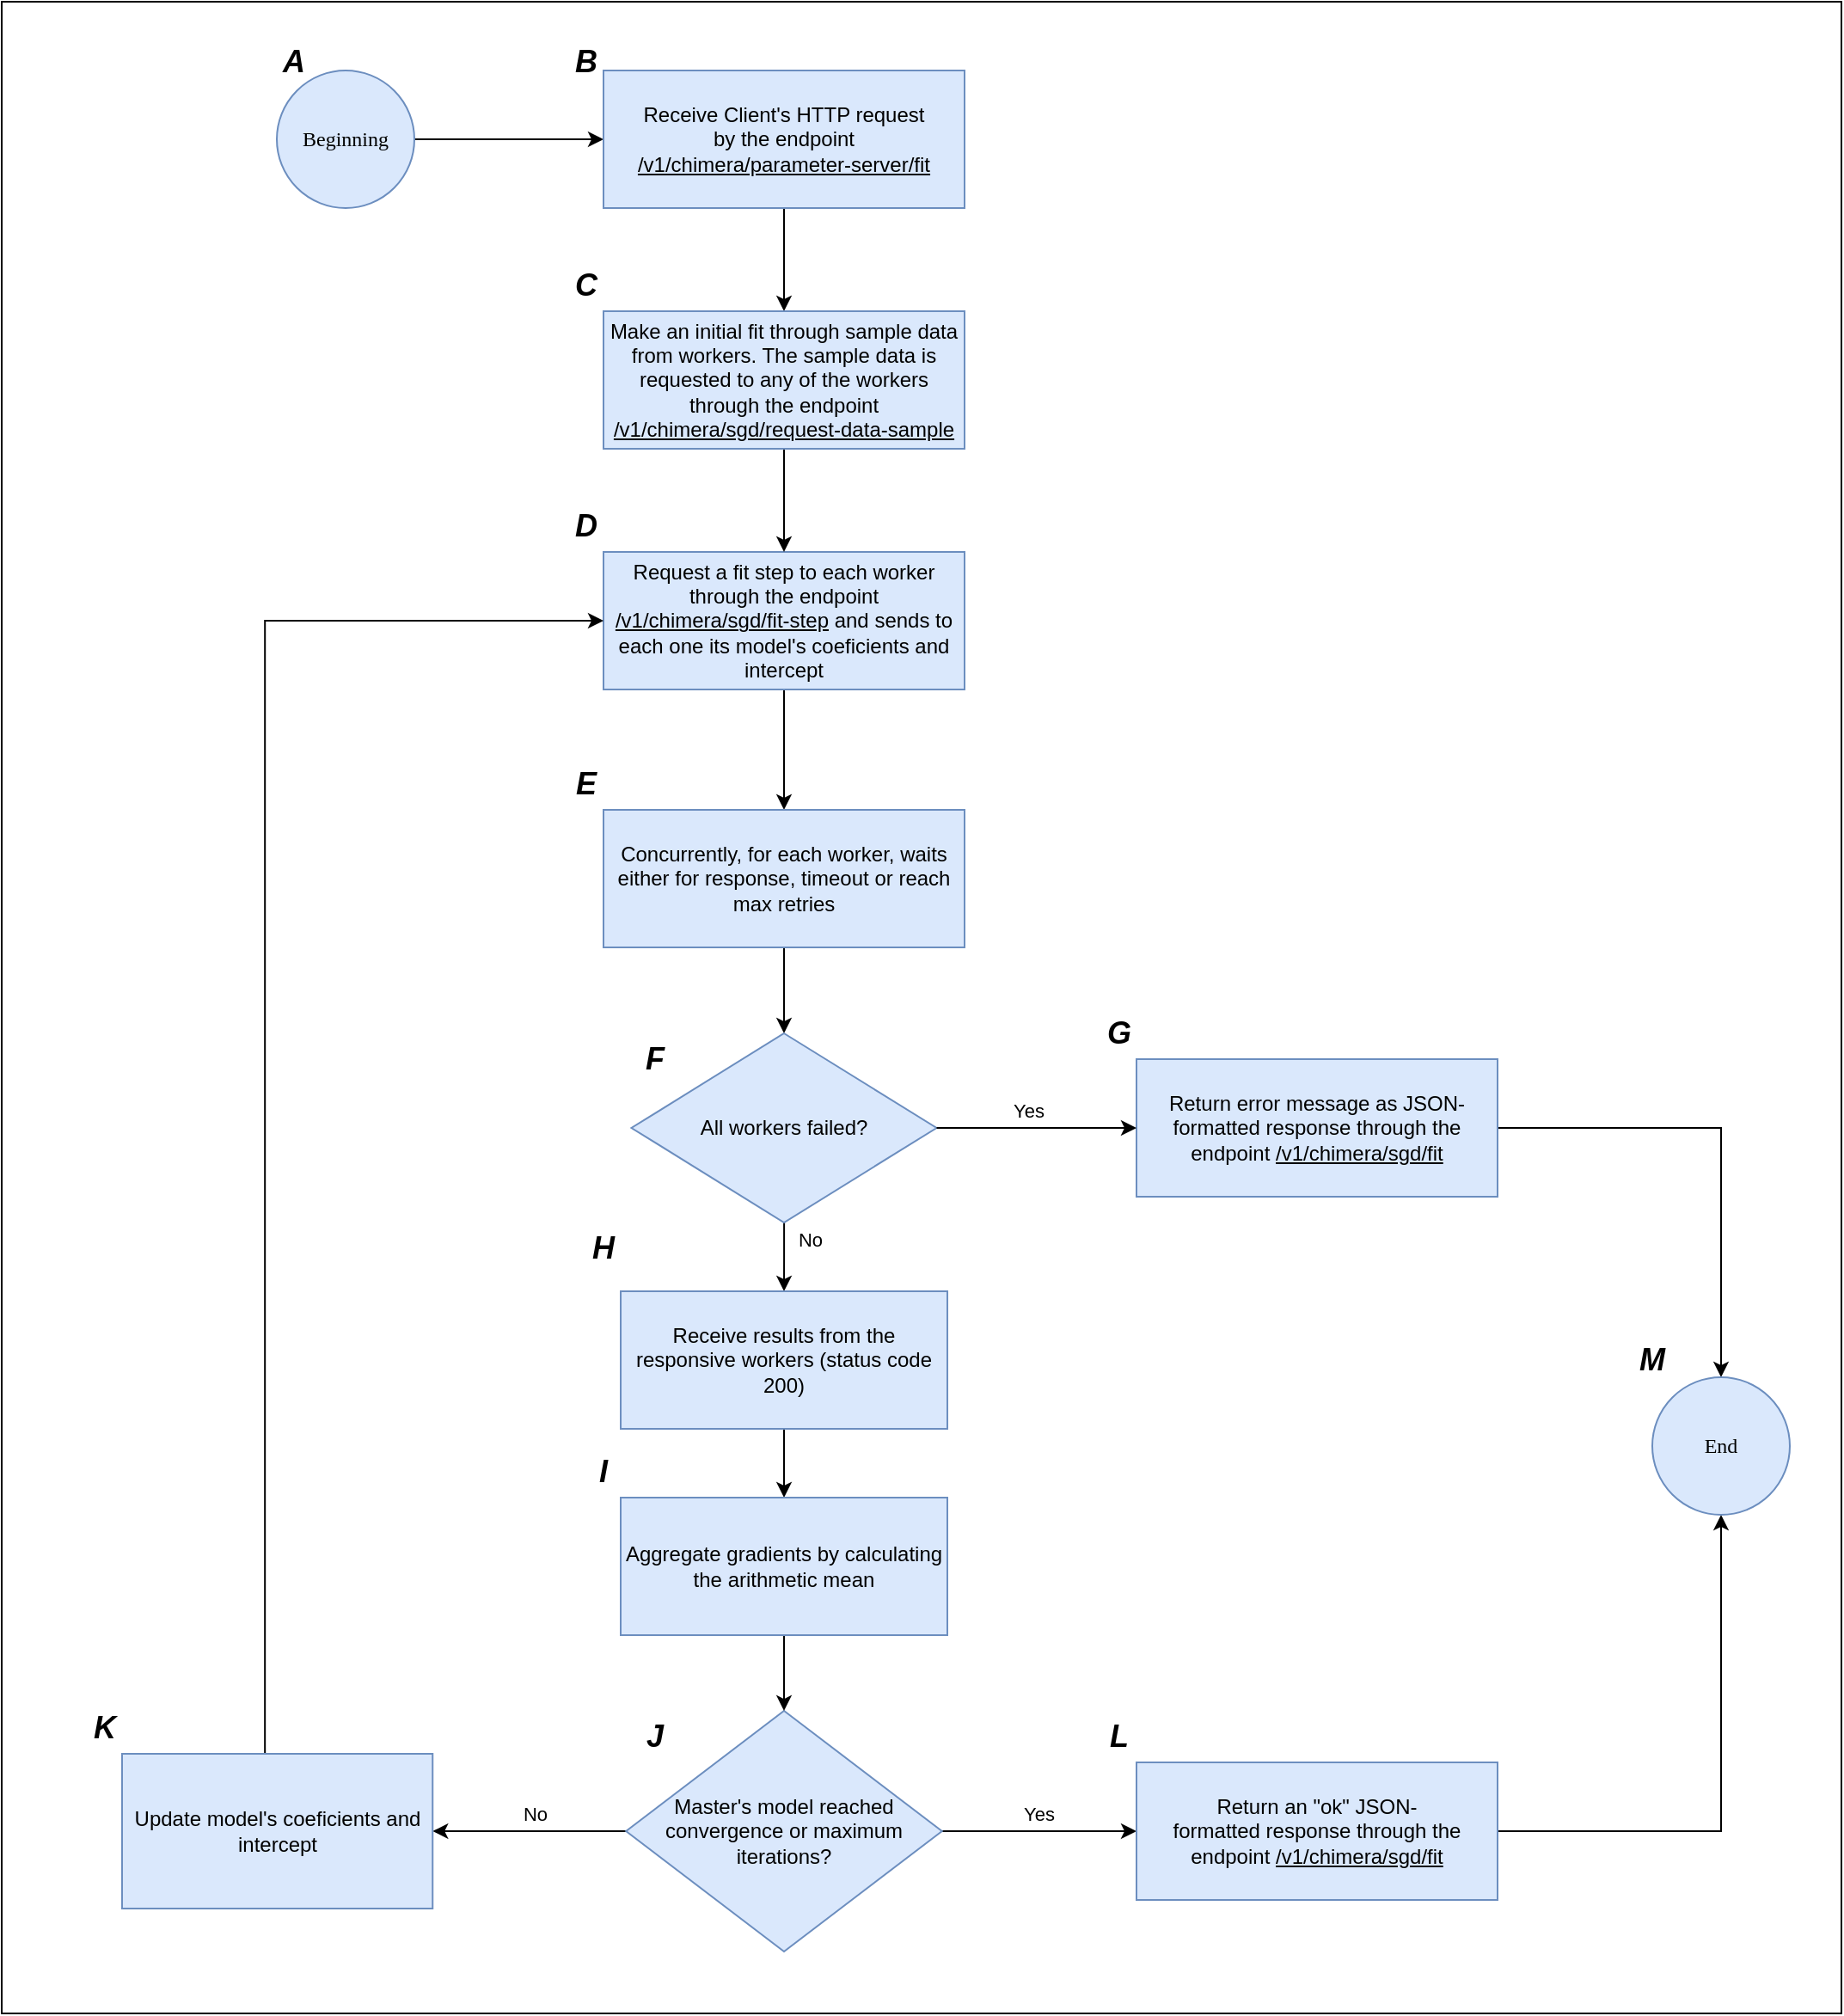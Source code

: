 <mxfile>
    <diagram name="Página-1" id="Yi0tFVA1XR9o1bBozKhX">
        <mxGraphModel dx="971" dy="609" grid="1" gridSize="10" guides="1" tooltips="1" connect="1" arrows="1" fold="1" page="1" pageScale="1" pageWidth="827" pageHeight="1169" math="0" shadow="0">
            <root>
                <mxCell id="0"/>
                <mxCell id="1" parent="0"/>
                <mxCell id="2" value="" style="rounded=0;whiteSpace=wrap;html=1;" parent="1" vertex="1">
                    <mxGeometry x="20" y="60" width="1070" height="1170" as="geometry"/>
                </mxCell>
                <mxCell id="IeyCGgNiQ-ZwHu9C-8gu-5" value="" style="edgeStyle=orthogonalEdgeStyle;rounded=0;orthogonalLoop=1;jettySize=auto;html=1;entryX=0;entryY=0.5;entryDx=0;entryDy=0;" parent="1" source="IeyCGgNiQ-ZwHu9C-8gu-1" target="IeyCGgNiQ-ZwHu9C-8gu-3" edge="1">
                    <mxGeometry relative="1" as="geometry">
                        <Array as="points">
                            <mxPoint x="330" y="140"/>
                            <mxPoint x="330" y="140"/>
                        </Array>
                    </mxGeometry>
                </mxCell>
                <mxCell id="IeyCGgNiQ-ZwHu9C-8gu-1" value="&lt;font face=&quot;Verdana&quot;&gt;Beginning&lt;/font&gt;" style="ellipse;whiteSpace=wrap;html=1;aspect=fixed;fillColor=#dae8fc;strokeColor=#6c8ebf;" parent="1" vertex="1">
                    <mxGeometry x="180" y="100" width="80" height="80" as="geometry"/>
                </mxCell>
                <mxCell id="IeyCGgNiQ-ZwHu9C-8gu-2" value="&lt;font face=&quot;Helvetica&quot; style=&quot;font-size: 18px;&quot;&gt;&lt;i style=&quot;&quot;&gt;&lt;b style=&quot;&quot;&gt;A&lt;/b&gt;&lt;/i&gt;&lt;/font&gt;" style="text;html=1;align=center;verticalAlign=middle;whiteSpace=wrap;rounded=0;" parent="1" vertex="1">
                    <mxGeometry x="160" y="80" width="60" height="30" as="geometry"/>
                </mxCell>
                <mxCell id="IeyCGgNiQ-ZwHu9C-8gu-7" value="" style="edgeStyle=orthogonalEdgeStyle;rounded=0;orthogonalLoop=1;jettySize=auto;html=1;entryX=0.5;entryY=0;entryDx=0;entryDy=0;" parent="1" source="IeyCGgNiQ-ZwHu9C-8gu-3" target="IeyCGgNiQ-ZwHu9C-8gu-9" edge="1">
                    <mxGeometry relative="1" as="geometry">
                        <mxPoint x="475" y="230" as="targetPoint"/>
                    </mxGeometry>
                </mxCell>
                <mxCell id="IeyCGgNiQ-ZwHu9C-8gu-3" value="Receive Client&#39;s HTTP request&lt;div&gt;by the endpoint &lt;u&gt;/v1/chimera/parameter-server/fit&lt;/u&gt;&lt;/div&gt;" style="rounded=0;whiteSpace=wrap;html=1;fillColor=#dae8fc;strokeColor=#6c8ebf;" parent="1" vertex="1">
                    <mxGeometry x="370" y="100" width="210" height="80" as="geometry"/>
                </mxCell>
                <mxCell id="IeyCGgNiQ-ZwHu9C-8gu-4" value="&lt;font face=&quot;Helvetica&quot; style=&quot;font-size: 18px;&quot;&gt;&lt;i style=&quot;&quot;&gt;&lt;b style=&quot;&quot;&gt;B&lt;/b&gt;&lt;/i&gt;&lt;/font&gt;" style="text;html=1;align=center;verticalAlign=middle;whiteSpace=wrap;rounded=0;" parent="1" vertex="1">
                    <mxGeometry x="330" y="80" width="60" height="30" as="geometry"/>
                </mxCell>
                <mxCell id="IeyCGgNiQ-ZwHu9C-8gu-13" value="" style="edgeStyle=orthogonalEdgeStyle;rounded=0;orthogonalLoop=1;jettySize=auto;html=1;entryX=0.5;entryY=0;entryDx=0;entryDy=0;" parent="1" source="IeyCGgNiQ-ZwHu9C-8gu-6" target="IeyCGgNiQ-ZwHu9C-8gu-8" edge="1">
                    <mxGeometry relative="1" as="geometry">
                        <mxPoint x="475" y="560" as="targetPoint"/>
                    </mxGeometry>
                </mxCell>
                <mxCell id="IeyCGgNiQ-ZwHu9C-8gu-6" value="Request a fit step to each worker through the endpoint &lt;u&gt;/v1/chimera/sgd/fit-step&lt;/u&gt;&amp;nbsp;and sends to each one its model&#39;s coeficients and intercept" style="rounded=0;whiteSpace=wrap;html=1;fillColor=#dae8fc;strokeColor=#6c8ebf;" parent="1" vertex="1">
                    <mxGeometry x="370" y="380" width="210" height="80" as="geometry"/>
                </mxCell>
                <mxCell id="IeyCGgNiQ-ZwHu9C-8gu-17" value="" style="edgeStyle=orthogonalEdgeStyle;rounded=0;orthogonalLoop=1;jettySize=auto;html=1;entryX=0.5;entryY=0;entryDx=0;entryDy=0;" parent="1" source="IeyCGgNiQ-ZwHu9C-8gu-8" target="IeyCGgNiQ-ZwHu9C-8gu-31" edge="1">
                    <mxGeometry relative="1" as="geometry">
                        <mxPoint x="475.005" y="680" as="targetPoint"/>
                    </mxGeometry>
                </mxCell>
                <mxCell id="IeyCGgNiQ-ZwHu9C-8gu-8" value="Concurrently, for each worker, waits either for response, timeout or reach max retries" style="rounded=0;whiteSpace=wrap;html=1;fillColor=#dae8fc;strokeColor=#6c8ebf;" parent="1" vertex="1">
                    <mxGeometry x="370" y="530" width="210" height="80" as="geometry"/>
                </mxCell>
                <mxCell id="IeyCGgNiQ-ZwHu9C-8gu-11" value="" style="edgeStyle=orthogonalEdgeStyle;rounded=0;orthogonalLoop=1;jettySize=auto;html=1;" parent="1" source="IeyCGgNiQ-ZwHu9C-8gu-9" target="IeyCGgNiQ-ZwHu9C-8gu-6" edge="1">
                    <mxGeometry relative="1" as="geometry"/>
                </mxCell>
                <mxCell id="IeyCGgNiQ-ZwHu9C-8gu-9" value="Make an initial fit through sample data from workers. The sample data is requested to any of the workers through the endpoint &lt;u&gt;/v1/chimera/sgd/request-data-sample&lt;/u&gt;" style="rounded=0;whiteSpace=wrap;html=1;fillColor=#dae8fc;strokeColor=#6c8ebf;" parent="1" vertex="1">
                    <mxGeometry x="370" y="240" width="210" height="80" as="geometry"/>
                </mxCell>
                <mxCell id="IeyCGgNiQ-ZwHu9C-8gu-19" value="" style="edgeStyle=orthogonalEdgeStyle;rounded=0;orthogonalLoop=1;jettySize=auto;html=1;entryX=0;entryY=0.5;entryDx=0;entryDy=0;" parent="1" source="IeyCGgNiQ-ZwHu9C-8gu-16" target="IeyCGgNiQ-ZwHu9C-8gu-25" edge="1">
                    <mxGeometry relative="1" as="geometry">
                        <mxPoint x="660" y="920" as="targetPoint"/>
                    </mxGeometry>
                </mxCell>
                <mxCell id="IeyCGgNiQ-ZwHu9C-8gu-20" value="Yes" style="edgeLabel;html=1;align=center;verticalAlign=middle;resizable=0;points=[];" parent="IeyCGgNiQ-ZwHu9C-8gu-19" vertex="1" connectable="0">
                    <mxGeometry x="-0.015" y="-1" relative="1" as="geometry">
                        <mxPoint y="-11" as="offset"/>
                    </mxGeometry>
                </mxCell>
                <mxCell id="IeyCGgNiQ-ZwHu9C-8gu-22" value="" style="edgeStyle=orthogonalEdgeStyle;rounded=0;orthogonalLoop=1;jettySize=auto;html=1;" parent="1" source="IeyCGgNiQ-ZwHu9C-8gu-16" target="IeyCGgNiQ-ZwHu9C-8gu-21" edge="1">
                    <mxGeometry relative="1" as="geometry"/>
                </mxCell>
                <mxCell id="IeyCGgNiQ-ZwHu9C-8gu-23" value="No" style="edgeLabel;html=1;align=center;verticalAlign=middle;resizable=0;points=[];" parent="IeyCGgNiQ-ZwHu9C-8gu-22" vertex="1" connectable="0">
                    <mxGeometry x="-0.14" relative="1" as="geometry">
                        <mxPoint x="-5" y="-10" as="offset"/>
                    </mxGeometry>
                </mxCell>
                <mxCell id="IeyCGgNiQ-ZwHu9C-8gu-16" value="Master&#39;s model reached convergence or maximum iterations?" style="rhombus;whiteSpace=wrap;html=1;fillColor=#dae8fc;strokeColor=#6c8ebf;rounded=0;" parent="1" vertex="1">
                    <mxGeometry x="383.13" y="1054" width="183.75" height="140" as="geometry"/>
                </mxCell>
                <mxCell id="IeyCGgNiQ-ZwHu9C-8gu-24" style="edgeStyle=orthogonalEdgeStyle;rounded=0;orthogonalLoop=1;jettySize=auto;html=1;exitX=0.46;exitY=0.033;exitDx=0;exitDy=0;exitPerimeter=0;entryX=0;entryY=0.5;entryDx=0;entryDy=0;" parent="1" source="IeyCGgNiQ-ZwHu9C-8gu-21" target="IeyCGgNiQ-ZwHu9C-8gu-6" edge="1">
                    <mxGeometry relative="1" as="geometry">
                        <mxPoint x="330" y="440" as="targetPoint"/>
                        <mxPoint x="173.993" y="1029" as="sourcePoint"/>
                        <Array as="points">
                            <mxPoint x="173" y="420"/>
                        </Array>
                    </mxGeometry>
                </mxCell>
                <mxCell id="IeyCGgNiQ-ZwHu9C-8gu-21" value="Update model&#39;s coeficients and intercept" style="whiteSpace=wrap;html=1;fillColor=#dae8fc;strokeColor=#6c8ebf;rounded=0;" parent="1" vertex="1">
                    <mxGeometry x="90" y="1079" width="180.63" height="90" as="geometry"/>
                </mxCell>
                <mxCell id="IeyCGgNiQ-ZwHu9C-8gu-40" style="edgeStyle=orthogonalEdgeStyle;rounded=0;orthogonalLoop=1;jettySize=auto;html=1;entryX=0.5;entryY=1;entryDx=0;entryDy=0;" parent="1" source="IeyCGgNiQ-ZwHu9C-8gu-25" target="IeyCGgNiQ-ZwHu9C-8gu-38" edge="1">
                    <mxGeometry relative="1" as="geometry"/>
                </mxCell>
                <mxCell id="IeyCGgNiQ-ZwHu9C-8gu-25" value="Return an &quot;ok&quot; JSON-formatted&amp;nbsp;response through the endpoint&amp;nbsp;&lt;u&gt;/v1/chimera/sgd/fit&lt;/u&gt;" style="rounded=0;whiteSpace=wrap;html=1;fillColor=#dae8fc;strokeColor=#6c8ebf;" parent="1" vertex="1">
                    <mxGeometry x="680" y="1084" width="210" height="80" as="geometry"/>
                </mxCell>
                <mxCell id="IeyCGgNiQ-ZwHu9C-8gu-35" value="" style="edgeStyle=orthogonalEdgeStyle;rounded=0;orthogonalLoop=1;jettySize=auto;html=1;entryX=0.5;entryY=0;entryDx=0;entryDy=0;" parent="1" source="IeyCGgNiQ-ZwHu9C-8gu-31" target="4cSCMWNI5rtw1yq7UyB7-3" edge="1">
                    <mxGeometry relative="1" as="geometry">
                        <mxPoint x="475" y="860" as="targetPoint"/>
                    </mxGeometry>
                </mxCell>
                <mxCell id="IeyCGgNiQ-ZwHu9C-8gu-36" value="No" style="edgeLabel;html=1;align=center;verticalAlign=middle;resizable=0;points=[];" parent="IeyCGgNiQ-ZwHu9C-8gu-35" vertex="1" connectable="0">
                    <mxGeometry x="-0.001" y="3" relative="1" as="geometry">
                        <mxPoint x="12" y="-10" as="offset"/>
                    </mxGeometry>
                </mxCell>
                <mxCell id="IeyCGgNiQ-ZwHu9C-8gu-31" value="All workers failed?" style="rhombus;whiteSpace=wrap;html=1;fillColor=#dae8fc;strokeColor=#6c8ebf;" parent="1" vertex="1">
                    <mxGeometry x="386.25" y="660" width="177.5" height="110" as="geometry"/>
                </mxCell>
                <mxCell id="IeyCGgNiQ-ZwHu9C-8gu-41" style="edgeStyle=orthogonalEdgeStyle;rounded=0;orthogonalLoop=1;jettySize=auto;html=1;entryX=0.5;entryY=0;entryDx=0;entryDy=0;" parent="1" source="IeyCGgNiQ-ZwHu9C-8gu-32" target="IeyCGgNiQ-ZwHu9C-8gu-38" edge="1">
                    <mxGeometry relative="1" as="geometry"/>
                </mxCell>
                <mxCell id="IeyCGgNiQ-ZwHu9C-8gu-32" value="Return error message as JSON-formatted response through the endpoint&amp;nbsp;&lt;u&gt;/v1/chimera/sgd/fit&lt;/u&gt;" style="rounded=0;whiteSpace=wrap;html=1;fillColor=#dae8fc;strokeColor=#6c8ebf;" parent="1" vertex="1">
                    <mxGeometry x="680" y="675" width="210" height="80" as="geometry"/>
                </mxCell>
                <mxCell id="IeyCGgNiQ-ZwHu9C-8gu-33" value="" style="endArrow=classic;html=1;rounded=0;exitX=1;exitY=0.5;exitDx=0;exitDy=0;entryX=0;entryY=0.5;entryDx=0;entryDy=0;" parent="1" source="IeyCGgNiQ-ZwHu9C-8gu-31" target="IeyCGgNiQ-ZwHu9C-8gu-32" edge="1">
                    <mxGeometry width="50" height="50" relative="1" as="geometry">
                        <mxPoint x="590" y="745" as="sourcePoint"/>
                        <mxPoint x="640" y="740" as="targetPoint"/>
                    </mxGeometry>
                </mxCell>
                <mxCell id="IeyCGgNiQ-ZwHu9C-8gu-34" value="Yes" style="edgeLabel;html=1;align=center;verticalAlign=middle;resizable=0;points=[];" parent="IeyCGgNiQ-ZwHu9C-8gu-33" vertex="1" connectable="0">
                    <mxGeometry x="-0.351" y="3" relative="1" as="geometry">
                        <mxPoint x="15" y="-7" as="offset"/>
                    </mxGeometry>
                </mxCell>
                <mxCell id="IeyCGgNiQ-ZwHu9C-8gu-38" value="&lt;font face=&quot;Verdana&quot;&gt;End&lt;/font&gt;" style="ellipse;whiteSpace=wrap;html=1;aspect=fixed;fillColor=#dae8fc;strokeColor=#6c8ebf;" parent="1" vertex="1">
                    <mxGeometry x="980" y="860" width="80" height="80" as="geometry"/>
                </mxCell>
                <mxCell id="IeyCGgNiQ-ZwHu9C-8gu-42" value="&lt;font face=&quot;Helvetica&quot; style=&quot;font-size: 18px;&quot;&gt;&lt;i style=&quot;&quot;&gt;&lt;b style=&quot;&quot;&gt;C&lt;/b&gt;&lt;/i&gt;&lt;/font&gt;" style="text;html=1;align=center;verticalAlign=middle;whiteSpace=wrap;rounded=0;" parent="1" vertex="1">
                    <mxGeometry x="330" y="210" width="60" height="30" as="geometry"/>
                </mxCell>
                <mxCell id="IeyCGgNiQ-ZwHu9C-8gu-43" value="&lt;font face=&quot;Helvetica&quot; style=&quot;font-size: 18px;&quot;&gt;&lt;i style=&quot;&quot;&gt;&lt;b style=&quot;&quot;&gt;D&lt;/b&gt;&lt;/i&gt;&lt;/font&gt;" style="text;html=1;align=center;verticalAlign=middle;whiteSpace=wrap;rounded=0;" parent="1" vertex="1">
                    <mxGeometry x="330" y="350" width="60" height="30" as="geometry"/>
                </mxCell>
                <mxCell id="IeyCGgNiQ-ZwHu9C-8gu-44" value="&lt;font face=&quot;Helvetica&quot; style=&quot;font-size: 18px;&quot;&gt;&lt;i style=&quot;&quot;&gt;&lt;b style=&quot;&quot;&gt;E&lt;/b&gt;&lt;/i&gt;&lt;/font&gt;" style="text;html=1;align=center;verticalAlign=middle;whiteSpace=wrap;rounded=0;" parent="1" vertex="1">
                    <mxGeometry x="330" y="500" width="60" height="30" as="geometry"/>
                </mxCell>
                <mxCell id="IeyCGgNiQ-ZwHu9C-8gu-45" value="&lt;font face=&quot;Helvetica&quot; style=&quot;font-size: 18px;&quot;&gt;&lt;i style=&quot;&quot;&gt;&lt;b style=&quot;&quot;&gt;F&lt;/b&gt;&lt;/i&gt;&lt;/font&gt;" style="text;html=1;align=center;verticalAlign=middle;whiteSpace=wrap;rounded=0;" parent="1" vertex="1">
                    <mxGeometry x="370" y="660" width="60" height="30" as="geometry"/>
                </mxCell>
                <mxCell id="IeyCGgNiQ-ZwHu9C-8gu-46" value="&lt;font face=&quot;Helvetica&quot; style=&quot;font-size: 18px;&quot;&gt;&lt;i style=&quot;&quot;&gt;&lt;b style=&quot;&quot;&gt;H&lt;/b&gt;&lt;/i&gt;&lt;/font&gt;" style="text;html=1;align=center;verticalAlign=middle;whiteSpace=wrap;rounded=0;" parent="1" vertex="1">
                    <mxGeometry x="340" y="770" width="60" height="30" as="geometry"/>
                </mxCell>
                <mxCell id="IeyCGgNiQ-ZwHu9C-8gu-49" value="&lt;font face=&quot;Helvetica&quot; style=&quot;font-size: 18px;&quot;&gt;&lt;i style=&quot;&quot;&gt;&lt;b style=&quot;&quot;&gt;G&lt;/b&gt;&lt;/i&gt;&lt;/font&gt;" style="text;html=1;align=center;verticalAlign=middle;whiteSpace=wrap;rounded=0;" parent="1" vertex="1">
                    <mxGeometry x="640" y="645" width="60" height="30" as="geometry"/>
                </mxCell>
                <mxCell id="IeyCGgNiQ-ZwHu9C-8gu-50" value="&lt;font face=&quot;Helvetica&quot; style=&quot;font-size: 18px;&quot;&gt;&lt;i style=&quot;&quot;&gt;&lt;b style=&quot;&quot;&gt;L&lt;/b&gt;&lt;/i&gt;&lt;/font&gt;" style="text;html=1;align=center;verticalAlign=middle;whiteSpace=wrap;rounded=0;" parent="1" vertex="1">
                    <mxGeometry x="640" y="1054" width="60" height="30" as="geometry"/>
                </mxCell>
                <mxCell id="IeyCGgNiQ-ZwHu9C-8gu-51" value="&lt;font face=&quot;Helvetica&quot; style=&quot;font-size: 18px;&quot;&gt;&lt;i style=&quot;&quot;&gt;&lt;b style=&quot;&quot;&gt;J&lt;/b&gt;&lt;/i&gt;&lt;/font&gt;" style="text;html=1;align=center;verticalAlign=middle;whiteSpace=wrap;rounded=0;" parent="1" vertex="1">
                    <mxGeometry x="370" y="1054" width="60" height="30" as="geometry"/>
                </mxCell>
                <mxCell id="IeyCGgNiQ-ZwHu9C-8gu-52" value="&lt;font face=&quot;Helvetica&quot; style=&quot;font-size: 18px;&quot;&gt;&lt;i style=&quot;&quot;&gt;&lt;b style=&quot;&quot;&gt;I&lt;/b&gt;&lt;/i&gt;&lt;/font&gt;" style="text;html=1;align=center;verticalAlign=middle;whiteSpace=wrap;rounded=0;" parent="1" vertex="1">
                    <mxGeometry x="340" y="900" width="60" height="30" as="geometry"/>
                </mxCell>
                <mxCell id="4cSCMWNI5rtw1yq7UyB7-9" value="" style="edgeStyle=orthogonalEdgeStyle;rounded=0;orthogonalLoop=1;jettySize=auto;html=1;" parent="1" source="4cSCMWNI5rtw1yq7UyB7-3" target="4cSCMWNI5rtw1yq7UyB7-8" edge="1">
                    <mxGeometry relative="1" as="geometry"/>
                </mxCell>
                <mxCell id="4cSCMWNI5rtw1yq7UyB7-3" value="Receive results from the responsive workers (status code 200)" style="rounded=0;whiteSpace=wrap;html=1;fillColor=#dae8fc;strokeColor=#6c8ebf;" parent="1" vertex="1">
                    <mxGeometry x="380.01" y="810" width="190" height="80" as="geometry"/>
                </mxCell>
                <mxCell id="4cSCMWNI5rtw1yq7UyB7-10" value="" style="edgeStyle=orthogonalEdgeStyle;rounded=0;orthogonalLoop=1;jettySize=auto;html=1;" parent="1" source="4cSCMWNI5rtw1yq7UyB7-8" target="IeyCGgNiQ-ZwHu9C-8gu-16" edge="1">
                    <mxGeometry relative="1" as="geometry"/>
                </mxCell>
                <mxCell id="4cSCMWNI5rtw1yq7UyB7-8" value="Aggregate gradients by calculating the arithmetic mean" style="rounded=0;whiteSpace=wrap;html=1;fillColor=#dae8fc;strokeColor=#6c8ebf;" parent="1" vertex="1">
                    <mxGeometry x="380" y="930" width="190" height="80" as="geometry"/>
                </mxCell>
                <mxCell id="4cSCMWNI5rtw1yq7UyB7-11" value="&lt;font face=&quot;Helvetica&quot; style=&quot;font-size: 18px;&quot;&gt;&lt;i style=&quot;&quot;&gt;&lt;b style=&quot;&quot;&gt;K&lt;/b&gt;&lt;/i&gt;&lt;/font&gt;" style="text;html=1;align=center;verticalAlign=middle;whiteSpace=wrap;rounded=0;" parent="1" vertex="1">
                    <mxGeometry x="50" y="1049" width="60" height="30" as="geometry"/>
                </mxCell>
                <mxCell id="4cSCMWNI5rtw1yq7UyB7-12" value="&lt;font face=&quot;Helvetica&quot; style=&quot;font-size: 18px;&quot;&gt;&lt;i style=&quot;&quot;&gt;&lt;b style=&quot;&quot;&gt;M&lt;/b&gt;&lt;/i&gt;&lt;/font&gt;" style="text;html=1;align=center;verticalAlign=middle;whiteSpace=wrap;rounded=0;" parent="1" vertex="1">
                    <mxGeometry x="950" y="835" width="60" height="30" as="geometry"/>
                </mxCell>
            </root>
        </mxGraphModel>
    </diagram>
</mxfile>
